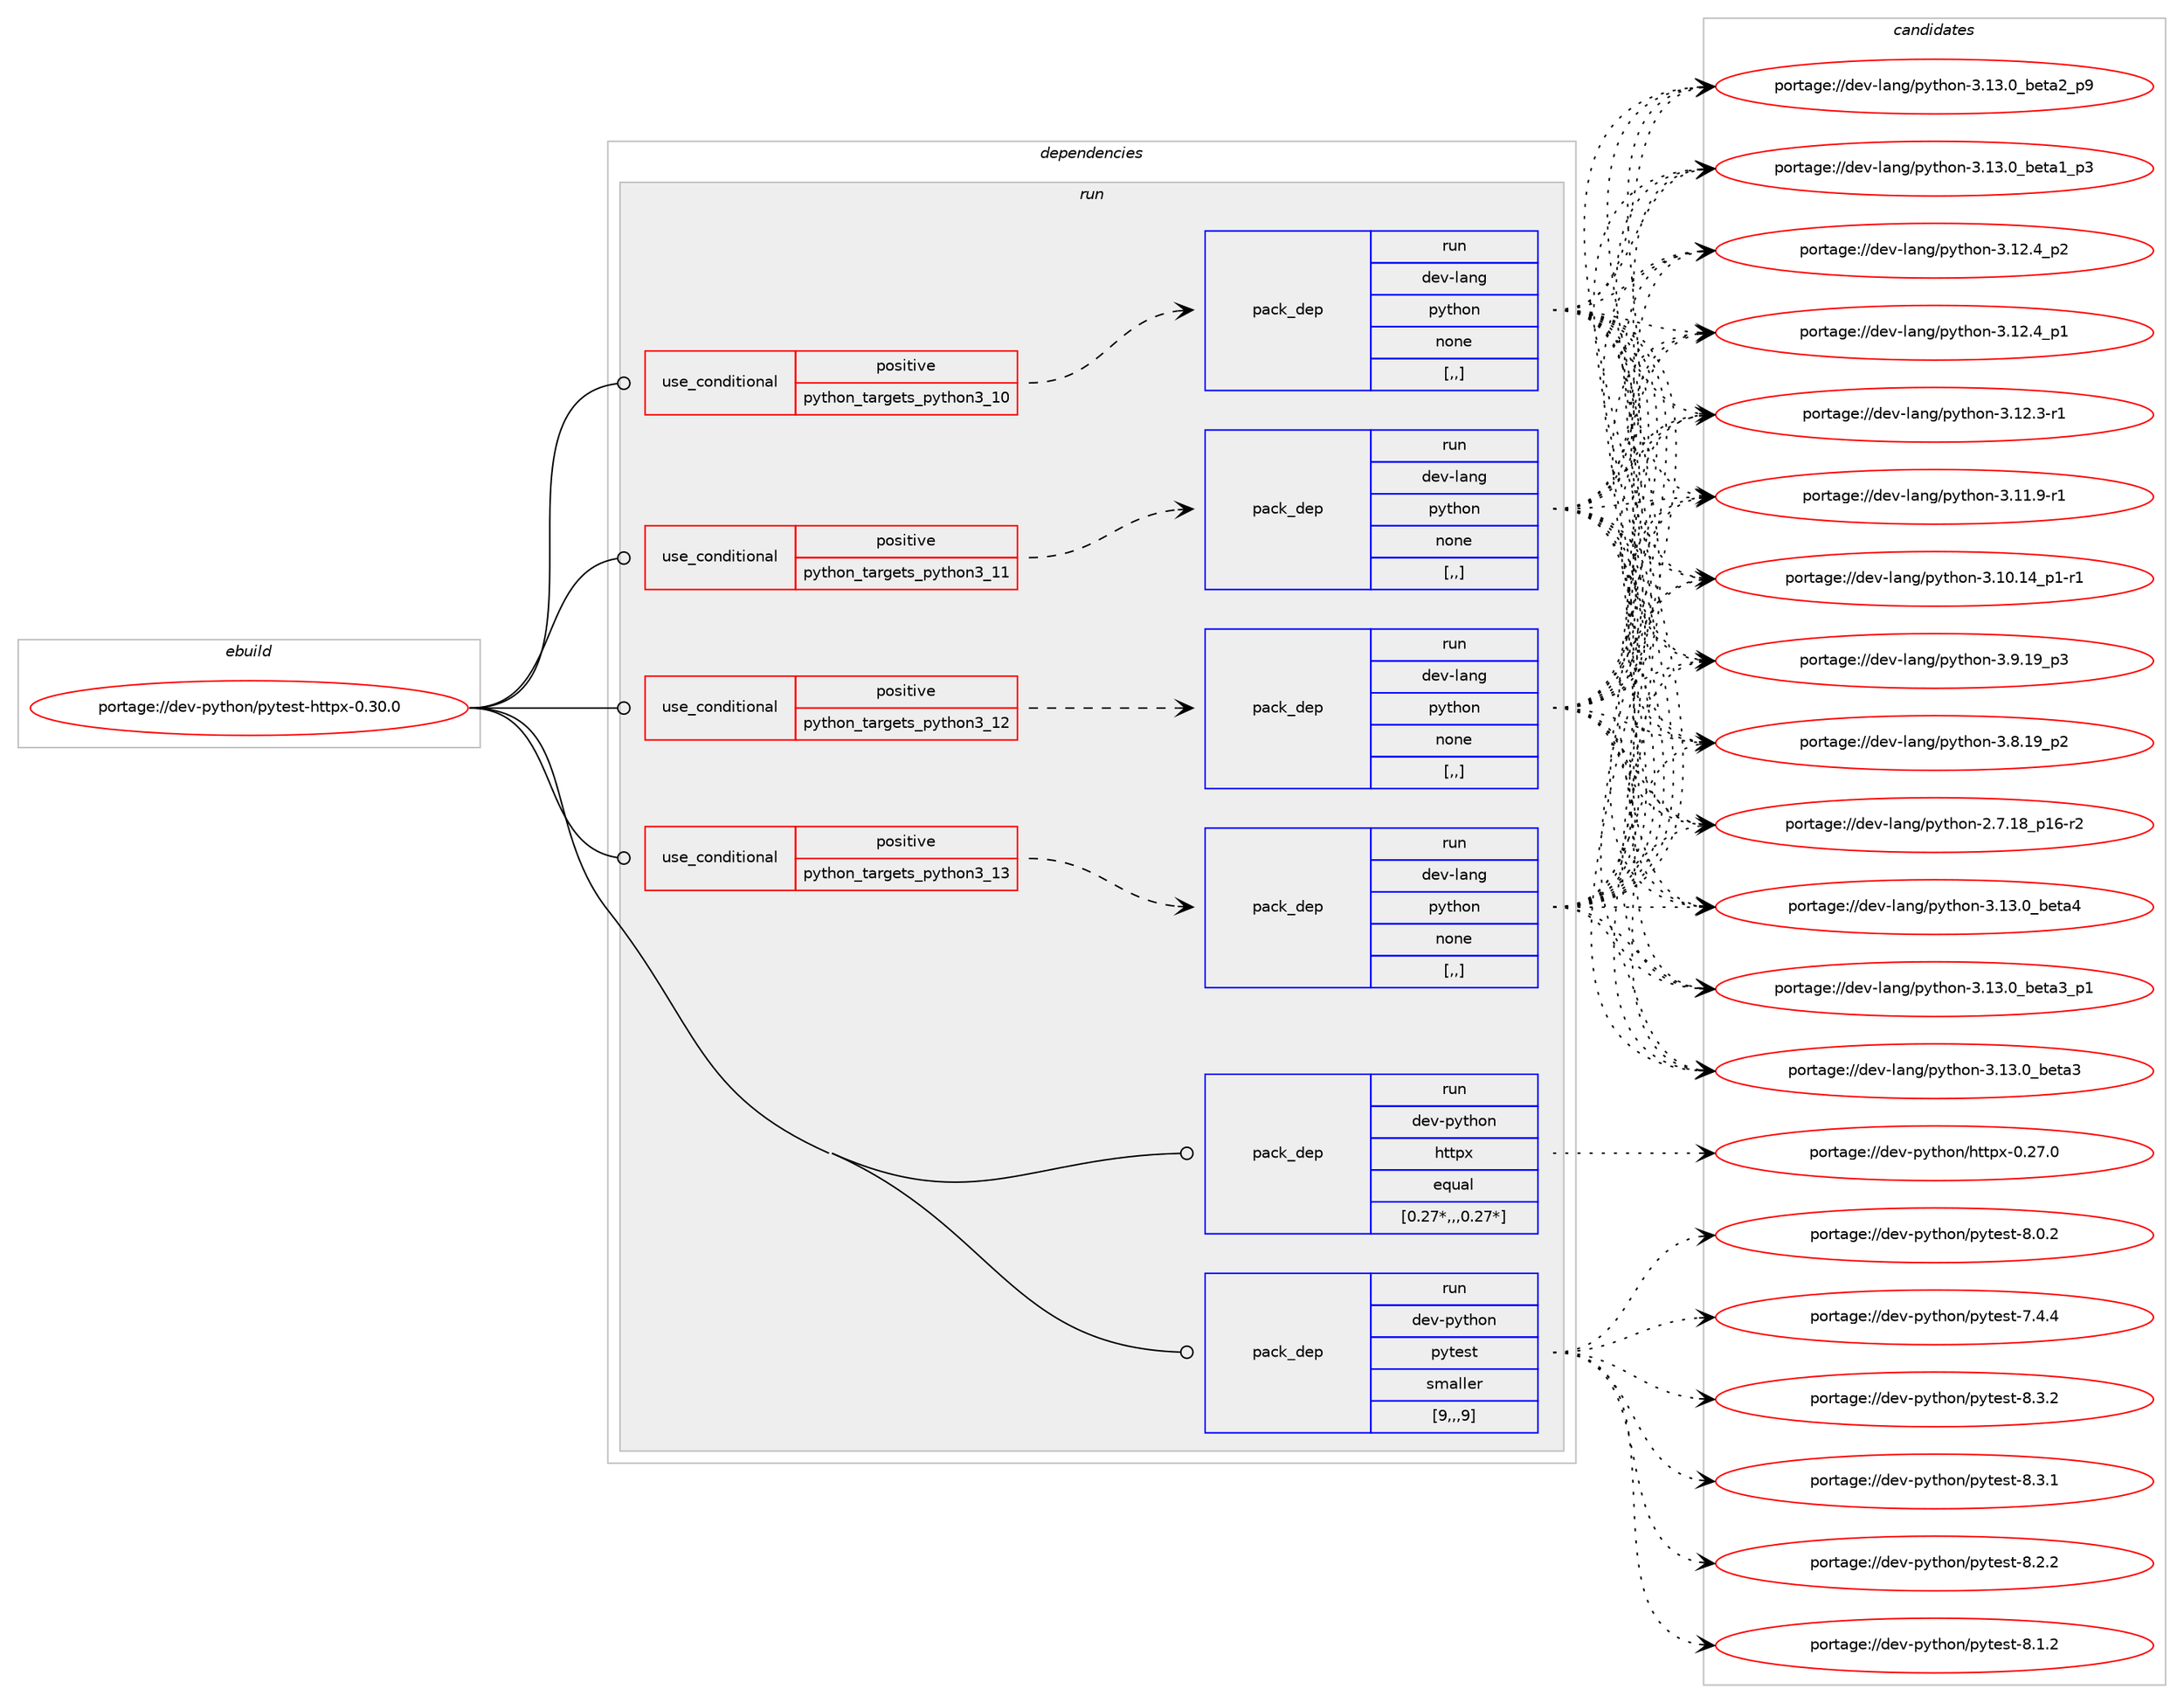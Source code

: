 digraph prolog {

# *************
# Graph options
# *************

newrank=true;
concentrate=true;
compound=true;
graph [rankdir=LR,fontname=Helvetica,fontsize=10,ranksep=1.5];#, ranksep=2.5, nodesep=0.2];
edge  [arrowhead=vee];
node  [fontname=Helvetica,fontsize=10];

# **********
# The ebuild
# **********

subgraph cluster_leftcol {
color=gray;
label=<<i>ebuild</i>>;
id [label="portage://dev-python/pytest-httpx-0.30.0", color=red, width=4, href="../dev-python/pytest-httpx-0.30.0.svg"];
}

# ****************
# The dependencies
# ****************

subgraph cluster_midcol {
color=gray;
label=<<i>dependencies</i>>;
subgraph cluster_compile {
fillcolor="#eeeeee";
style=filled;
label=<<i>compile</i>>;
}
subgraph cluster_compileandrun {
fillcolor="#eeeeee";
style=filled;
label=<<i>compile and run</i>>;
}
subgraph cluster_run {
fillcolor="#eeeeee";
style=filled;
label=<<i>run</i>>;
subgraph cond37996 {
dependency159387 [label=<<TABLE BORDER="0" CELLBORDER="1" CELLSPACING="0" CELLPADDING="4"><TR><TD ROWSPAN="3" CELLPADDING="10">use_conditional</TD></TR><TR><TD>positive</TD></TR><TR><TD>python_targets_python3_10</TD></TR></TABLE>>, shape=none, color=red];
subgraph pack120121 {
dependency159388 [label=<<TABLE BORDER="0" CELLBORDER="1" CELLSPACING="0" CELLPADDING="4" WIDTH="220"><TR><TD ROWSPAN="6" CELLPADDING="30">pack_dep</TD></TR><TR><TD WIDTH="110">run</TD></TR><TR><TD>dev-lang</TD></TR><TR><TD>python</TD></TR><TR><TD>none</TD></TR><TR><TD>[,,]</TD></TR></TABLE>>, shape=none, color=blue];
}
dependency159387:e -> dependency159388:w [weight=20,style="dashed",arrowhead="vee"];
}
id:e -> dependency159387:w [weight=20,style="solid",arrowhead="odot"];
subgraph cond37997 {
dependency159389 [label=<<TABLE BORDER="0" CELLBORDER="1" CELLSPACING="0" CELLPADDING="4"><TR><TD ROWSPAN="3" CELLPADDING="10">use_conditional</TD></TR><TR><TD>positive</TD></TR><TR><TD>python_targets_python3_11</TD></TR></TABLE>>, shape=none, color=red];
subgraph pack120122 {
dependency159390 [label=<<TABLE BORDER="0" CELLBORDER="1" CELLSPACING="0" CELLPADDING="4" WIDTH="220"><TR><TD ROWSPAN="6" CELLPADDING="30">pack_dep</TD></TR><TR><TD WIDTH="110">run</TD></TR><TR><TD>dev-lang</TD></TR><TR><TD>python</TD></TR><TR><TD>none</TD></TR><TR><TD>[,,]</TD></TR></TABLE>>, shape=none, color=blue];
}
dependency159389:e -> dependency159390:w [weight=20,style="dashed",arrowhead="vee"];
}
id:e -> dependency159389:w [weight=20,style="solid",arrowhead="odot"];
subgraph cond37998 {
dependency159391 [label=<<TABLE BORDER="0" CELLBORDER="1" CELLSPACING="0" CELLPADDING="4"><TR><TD ROWSPAN="3" CELLPADDING="10">use_conditional</TD></TR><TR><TD>positive</TD></TR><TR><TD>python_targets_python3_12</TD></TR></TABLE>>, shape=none, color=red];
subgraph pack120123 {
dependency159392 [label=<<TABLE BORDER="0" CELLBORDER="1" CELLSPACING="0" CELLPADDING="4" WIDTH="220"><TR><TD ROWSPAN="6" CELLPADDING="30">pack_dep</TD></TR><TR><TD WIDTH="110">run</TD></TR><TR><TD>dev-lang</TD></TR><TR><TD>python</TD></TR><TR><TD>none</TD></TR><TR><TD>[,,]</TD></TR></TABLE>>, shape=none, color=blue];
}
dependency159391:e -> dependency159392:w [weight=20,style="dashed",arrowhead="vee"];
}
id:e -> dependency159391:w [weight=20,style="solid",arrowhead="odot"];
subgraph cond37999 {
dependency159393 [label=<<TABLE BORDER="0" CELLBORDER="1" CELLSPACING="0" CELLPADDING="4"><TR><TD ROWSPAN="3" CELLPADDING="10">use_conditional</TD></TR><TR><TD>positive</TD></TR><TR><TD>python_targets_python3_13</TD></TR></TABLE>>, shape=none, color=red];
subgraph pack120124 {
dependency159394 [label=<<TABLE BORDER="0" CELLBORDER="1" CELLSPACING="0" CELLPADDING="4" WIDTH="220"><TR><TD ROWSPAN="6" CELLPADDING="30">pack_dep</TD></TR><TR><TD WIDTH="110">run</TD></TR><TR><TD>dev-lang</TD></TR><TR><TD>python</TD></TR><TR><TD>none</TD></TR><TR><TD>[,,]</TD></TR></TABLE>>, shape=none, color=blue];
}
dependency159393:e -> dependency159394:w [weight=20,style="dashed",arrowhead="vee"];
}
id:e -> dependency159393:w [weight=20,style="solid",arrowhead="odot"];
subgraph pack120125 {
dependency159395 [label=<<TABLE BORDER="0" CELLBORDER="1" CELLSPACING="0" CELLPADDING="4" WIDTH="220"><TR><TD ROWSPAN="6" CELLPADDING="30">pack_dep</TD></TR><TR><TD WIDTH="110">run</TD></TR><TR><TD>dev-python</TD></TR><TR><TD>httpx</TD></TR><TR><TD>equal</TD></TR><TR><TD>[0.27*,,,0.27*]</TD></TR></TABLE>>, shape=none, color=blue];
}
id:e -> dependency159395:w [weight=20,style="solid",arrowhead="odot"];
subgraph pack120126 {
dependency159396 [label=<<TABLE BORDER="0" CELLBORDER="1" CELLSPACING="0" CELLPADDING="4" WIDTH="220"><TR><TD ROWSPAN="6" CELLPADDING="30">pack_dep</TD></TR><TR><TD WIDTH="110">run</TD></TR><TR><TD>dev-python</TD></TR><TR><TD>pytest</TD></TR><TR><TD>smaller</TD></TR><TR><TD>[9,,,9]</TD></TR></TABLE>>, shape=none, color=blue];
}
id:e -> dependency159396:w [weight=20,style="solid",arrowhead="odot"];
}
}

# **************
# The candidates
# **************

subgraph cluster_choices {
rank=same;
color=gray;
label=<<i>candidates</i>>;

subgraph choice120121 {
color=black;
nodesep=1;
choice1001011184510897110103471121211161041111104551464951464895981011169752 [label="portage://dev-lang/python-3.13.0_beta4", color=red, width=4,href="../dev-lang/python-3.13.0_beta4.svg"];
choice10010111845108971101034711212111610411111045514649514648959810111697519511249 [label="portage://dev-lang/python-3.13.0_beta3_p1", color=red, width=4,href="../dev-lang/python-3.13.0_beta3_p1.svg"];
choice1001011184510897110103471121211161041111104551464951464895981011169751 [label="portage://dev-lang/python-3.13.0_beta3", color=red, width=4,href="../dev-lang/python-3.13.0_beta3.svg"];
choice10010111845108971101034711212111610411111045514649514648959810111697509511257 [label="portage://dev-lang/python-3.13.0_beta2_p9", color=red, width=4,href="../dev-lang/python-3.13.0_beta2_p9.svg"];
choice10010111845108971101034711212111610411111045514649514648959810111697499511251 [label="portage://dev-lang/python-3.13.0_beta1_p3", color=red, width=4,href="../dev-lang/python-3.13.0_beta1_p3.svg"];
choice100101118451089711010347112121116104111110455146495046529511250 [label="portage://dev-lang/python-3.12.4_p2", color=red, width=4,href="../dev-lang/python-3.12.4_p2.svg"];
choice100101118451089711010347112121116104111110455146495046529511249 [label="portage://dev-lang/python-3.12.4_p1", color=red, width=4,href="../dev-lang/python-3.12.4_p1.svg"];
choice100101118451089711010347112121116104111110455146495046514511449 [label="portage://dev-lang/python-3.12.3-r1", color=red, width=4,href="../dev-lang/python-3.12.3-r1.svg"];
choice100101118451089711010347112121116104111110455146494946574511449 [label="portage://dev-lang/python-3.11.9-r1", color=red, width=4,href="../dev-lang/python-3.11.9-r1.svg"];
choice100101118451089711010347112121116104111110455146494846495295112494511449 [label="portage://dev-lang/python-3.10.14_p1-r1", color=red, width=4,href="../dev-lang/python-3.10.14_p1-r1.svg"];
choice100101118451089711010347112121116104111110455146574649579511251 [label="portage://dev-lang/python-3.9.19_p3", color=red, width=4,href="../dev-lang/python-3.9.19_p3.svg"];
choice100101118451089711010347112121116104111110455146564649579511250 [label="portage://dev-lang/python-3.8.19_p2", color=red, width=4,href="../dev-lang/python-3.8.19_p2.svg"];
choice100101118451089711010347112121116104111110455046554649569511249544511450 [label="portage://dev-lang/python-2.7.18_p16-r2", color=red, width=4,href="../dev-lang/python-2.7.18_p16-r2.svg"];
dependency159388:e -> choice1001011184510897110103471121211161041111104551464951464895981011169752:w [style=dotted,weight="100"];
dependency159388:e -> choice10010111845108971101034711212111610411111045514649514648959810111697519511249:w [style=dotted,weight="100"];
dependency159388:e -> choice1001011184510897110103471121211161041111104551464951464895981011169751:w [style=dotted,weight="100"];
dependency159388:e -> choice10010111845108971101034711212111610411111045514649514648959810111697509511257:w [style=dotted,weight="100"];
dependency159388:e -> choice10010111845108971101034711212111610411111045514649514648959810111697499511251:w [style=dotted,weight="100"];
dependency159388:e -> choice100101118451089711010347112121116104111110455146495046529511250:w [style=dotted,weight="100"];
dependency159388:e -> choice100101118451089711010347112121116104111110455146495046529511249:w [style=dotted,weight="100"];
dependency159388:e -> choice100101118451089711010347112121116104111110455146495046514511449:w [style=dotted,weight="100"];
dependency159388:e -> choice100101118451089711010347112121116104111110455146494946574511449:w [style=dotted,weight="100"];
dependency159388:e -> choice100101118451089711010347112121116104111110455146494846495295112494511449:w [style=dotted,weight="100"];
dependency159388:e -> choice100101118451089711010347112121116104111110455146574649579511251:w [style=dotted,weight="100"];
dependency159388:e -> choice100101118451089711010347112121116104111110455146564649579511250:w [style=dotted,weight="100"];
dependency159388:e -> choice100101118451089711010347112121116104111110455046554649569511249544511450:w [style=dotted,weight="100"];
}
subgraph choice120122 {
color=black;
nodesep=1;
choice1001011184510897110103471121211161041111104551464951464895981011169752 [label="portage://dev-lang/python-3.13.0_beta4", color=red, width=4,href="../dev-lang/python-3.13.0_beta4.svg"];
choice10010111845108971101034711212111610411111045514649514648959810111697519511249 [label="portage://dev-lang/python-3.13.0_beta3_p1", color=red, width=4,href="../dev-lang/python-3.13.0_beta3_p1.svg"];
choice1001011184510897110103471121211161041111104551464951464895981011169751 [label="portage://dev-lang/python-3.13.0_beta3", color=red, width=4,href="../dev-lang/python-3.13.0_beta3.svg"];
choice10010111845108971101034711212111610411111045514649514648959810111697509511257 [label="portage://dev-lang/python-3.13.0_beta2_p9", color=red, width=4,href="../dev-lang/python-3.13.0_beta2_p9.svg"];
choice10010111845108971101034711212111610411111045514649514648959810111697499511251 [label="portage://dev-lang/python-3.13.0_beta1_p3", color=red, width=4,href="../dev-lang/python-3.13.0_beta1_p3.svg"];
choice100101118451089711010347112121116104111110455146495046529511250 [label="portage://dev-lang/python-3.12.4_p2", color=red, width=4,href="../dev-lang/python-3.12.4_p2.svg"];
choice100101118451089711010347112121116104111110455146495046529511249 [label="portage://dev-lang/python-3.12.4_p1", color=red, width=4,href="../dev-lang/python-3.12.4_p1.svg"];
choice100101118451089711010347112121116104111110455146495046514511449 [label="portage://dev-lang/python-3.12.3-r1", color=red, width=4,href="../dev-lang/python-3.12.3-r1.svg"];
choice100101118451089711010347112121116104111110455146494946574511449 [label="portage://dev-lang/python-3.11.9-r1", color=red, width=4,href="../dev-lang/python-3.11.9-r1.svg"];
choice100101118451089711010347112121116104111110455146494846495295112494511449 [label="portage://dev-lang/python-3.10.14_p1-r1", color=red, width=4,href="../dev-lang/python-3.10.14_p1-r1.svg"];
choice100101118451089711010347112121116104111110455146574649579511251 [label="portage://dev-lang/python-3.9.19_p3", color=red, width=4,href="../dev-lang/python-3.9.19_p3.svg"];
choice100101118451089711010347112121116104111110455146564649579511250 [label="portage://dev-lang/python-3.8.19_p2", color=red, width=4,href="../dev-lang/python-3.8.19_p2.svg"];
choice100101118451089711010347112121116104111110455046554649569511249544511450 [label="portage://dev-lang/python-2.7.18_p16-r2", color=red, width=4,href="../dev-lang/python-2.7.18_p16-r2.svg"];
dependency159390:e -> choice1001011184510897110103471121211161041111104551464951464895981011169752:w [style=dotted,weight="100"];
dependency159390:e -> choice10010111845108971101034711212111610411111045514649514648959810111697519511249:w [style=dotted,weight="100"];
dependency159390:e -> choice1001011184510897110103471121211161041111104551464951464895981011169751:w [style=dotted,weight="100"];
dependency159390:e -> choice10010111845108971101034711212111610411111045514649514648959810111697509511257:w [style=dotted,weight="100"];
dependency159390:e -> choice10010111845108971101034711212111610411111045514649514648959810111697499511251:w [style=dotted,weight="100"];
dependency159390:e -> choice100101118451089711010347112121116104111110455146495046529511250:w [style=dotted,weight="100"];
dependency159390:e -> choice100101118451089711010347112121116104111110455146495046529511249:w [style=dotted,weight="100"];
dependency159390:e -> choice100101118451089711010347112121116104111110455146495046514511449:w [style=dotted,weight="100"];
dependency159390:e -> choice100101118451089711010347112121116104111110455146494946574511449:w [style=dotted,weight="100"];
dependency159390:e -> choice100101118451089711010347112121116104111110455146494846495295112494511449:w [style=dotted,weight="100"];
dependency159390:e -> choice100101118451089711010347112121116104111110455146574649579511251:w [style=dotted,weight="100"];
dependency159390:e -> choice100101118451089711010347112121116104111110455146564649579511250:w [style=dotted,weight="100"];
dependency159390:e -> choice100101118451089711010347112121116104111110455046554649569511249544511450:w [style=dotted,weight="100"];
}
subgraph choice120123 {
color=black;
nodesep=1;
choice1001011184510897110103471121211161041111104551464951464895981011169752 [label="portage://dev-lang/python-3.13.0_beta4", color=red, width=4,href="../dev-lang/python-3.13.0_beta4.svg"];
choice10010111845108971101034711212111610411111045514649514648959810111697519511249 [label="portage://dev-lang/python-3.13.0_beta3_p1", color=red, width=4,href="../dev-lang/python-3.13.0_beta3_p1.svg"];
choice1001011184510897110103471121211161041111104551464951464895981011169751 [label="portage://dev-lang/python-3.13.0_beta3", color=red, width=4,href="../dev-lang/python-3.13.0_beta3.svg"];
choice10010111845108971101034711212111610411111045514649514648959810111697509511257 [label="portage://dev-lang/python-3.13.0_beta2_p9", color=red, width=4,href="../dev-lang/python-3.13.0_beta2_p9.svg"];
choice10010111845108971101034711212111610411111045514649514648959810111697499511251 [label="portage://dev-lang/python-3.13.0_beta1_p3", color=red, width=4,href="../dev-lang/python-3.13.0_beta1_p3.svg"];
choice100101118451089711010347112121116104111110455146495046529511250 [label="portage://dev-lang/python-3.12.4_p2", color=red, width=4,href="../dev-lang/python-3.12.4_p2.svg"];
choice100101118451089711010347112121116104111110455146495046529511249 [label="portage://dev-lang/python-3.12.4_p1", color=red, width=4,href="../dev-lang/python-3.12.4_p1.svg"];
choice100101118451089711010347112121116104111110455146495046514511449 [label="portage://dev-lang/python-3.12.3-r1", color=red, width=4,href="../dev-lang/python-3.12.3-r1.svg"];
choice100101118451089711010347112121116104111110455146494946574511449 [label="portage://dev-lang/python-3.11.9-r1", color=red, width=4,href="../dev-lang/python-3.11.9-r1.svg"];
choice100101118451089711010347112121116104111110455146494846495295112494511449 [label="portage://dev-lang/python-3.10.14_p1-r1", color=red, width=4,href="../dev-lang/python-3.10.14_p1-r1.svg"];
choice100101118451089711010347112121116104111110455146574649579511251 [label="portage://dev-lang/python-3.9.19_p3", color=red, width=4,href="../dev-lang/python-3.9.19_p3.svg"];
choice100101118451089711010347112121116104111110455146564649579511250 [label="portage://dev-lang/python-3.8.19_p2", color=red, width=4,href="../dev-lang/python-3.8.19_p2.svg"];
choice100101118451089711010347112121116104111110455046554649569511249544511450 [label="portage://dev-lang/python-2.7.18_p16-r2", color=red, width=4,href="../dev-lang/python-2.7.18_p16-r2.svg"];
dependency159392:e -> choice1001011184510897110103471121211161041111104551464951464895981011169752:w [style=dotted,weight="100"];
dependency159392:e -> choice10010111845108971101034711212111610411111045514649514648959810111697519511249:w [style=dotted,weight="100"];
dependency159392:e -> choice1001011184510897110103471121211161041111104551464951464895981011169751:w [style=dotted,weight="100"];
dependency159392:e -> choice10010111845108971101034711212111610411111045514649514648959810111697509511257:w [style=dotted,weight="100"];
dependency159392:e -> choice10010111845108971101034711212111610411111045514649514648959810111697499511251:w [style=dotted,weight="100"];
dependency159392:e -> choice100101118451089711010347112121116104111110455146495046529511250:w [style=dotted,weight="100"];
dependency159392:e -> choice100101118451089711010347112121116104111110455146495046529511249:w [style=dotted,weight="100"];
dependency159392:e -> choice100101118451089711010347112121116104111110455146495046514511449:w [style=dotted,weight="100"];
dependency159392:e -> choice100101118451089711010347112121116104111110455146494946574511449:w [style=dotted,weight="100"];
dependency159392:e -> choice100101118451089711010347112121116104111110455146494846495295112494511449:w [style=dotted,weight="100"];
dependency159392:e -> choice100101118451089711010347112121116104111110455146574649579511251:w [style=dotted,weight="100"];
dependency159392:e -> choice100101118451089711010347112121116104111110455146564649579511250:w [style=dotted,weight="100"];
dependency159392:e -> choice100101118451089711010347112121116104111110455046554649569511249544511450:w [style=dotted,weight="100"];
}
subgraph choice120124 {
color=black;
nodesep=1;
choice1001011184510897110103471121211161041111104551464951464895981011169752 [label="portage://dev-lang/python-3.13.0_beta4", color=red, width=4,href="../dev-lang/python-3.13.0_beta4.svg"];
choice10010111845108971101034711212111610411111045514649514648959810111697519511249 [label="portage://dev-lang/python-3.13.0_beta3_p1", color=red, width=4,href="../dev-lang/python-3.13.0_beta3_p1.svg"];
choice1001011184510897110103471121211161041111104551464951464895981011169751 [label="portage://dev-lang/python-3.13.0_beta3", color=red, width=4,href="../dev-lang/python-3.13.0_beta3.svg"];
choice10010111845108971101034711212111610411111045514649514648959810111697509511257 [label="portage://dev-lang/python-3.13.0_beta2_p9", color=red, width=4,href="../dev-lang/python-3.13.0_beta2_p9.svg"];
choice10010111845108971101034711212111610411111045514649514648959810111697499511251 [label="portage://dev-lang/python-3.13.0_beta1_p3", color=red, width=4,href="../dev-lang/python-3.13.0_beta1_p3.svg"];
choice100101118451089711010347112121116104111110455146495046529511250 [label="portage://dev-lang/python-3.12.4_p2", color=red, width=4,href="../dev-lang/python-3.12.4_p2.svg"];
choice100101118451089711010347112121116104111110455146495046529511249 [label="portage://dev-lang/python-3.12.4_p1", color=red, width=4,href="../dev-lang/python-3.12.4_p1.svg"];
choice100101118451089711010347112121116104111110455146495046514511449 [label="portage://dev-lang/python-3.12.3-r1", color=red, width=4,href="../dev-lang/python-3.12.3-r1.svg"];
choice100101118451089711010347112121116104111110455146494946574511449 [label="portage://dev-lang/python-3.11.9-r1", color=red, width=4,href="../dev-lang/python-3.11.9-r1.svg"];
choice100101118451089711010347112121116104111110455146494846495295112494511449 [label="portage://dev-lang/python-3.10.14_p1-r1", color=red, width=4,href="../dev-lang/python-3.10.14_p1-r1.svg"];
choice100101118451089711010347112121116104111110455146574649579511251 [label="portage://dev-lang/python-3.9.19_p3", color=red, width=4,href="../dev-lang/python-3.9.19_p3.svg"];
choice100101118451089711010347112121116104111110455146564649579511250 [label="portage://dev-lang/python-3.8.19_p2", color=red, width=4,href="../dev-lang/python-3.8.19_p2.svg"];
choice100101118451089711010347112121116104111110455046554649569511249544511450 [label="portage://dev-lang/python-2.7.18_p16-r2", color=red, width=4,href="../dev-lang/python-2.7.18_p16-r2.svg"];
dependency159394:e -> choice1001011184510897110103471121211161041111104551464951464895981011169752:w [style=dotted,weight="100"];
dependency159394:e -> choice10010111845108971101034711212111610411111045514649514648959810111697519511249:w [style=dotted,weight="100"];
dependency159394:e -> choice1001011184510897110103471121211161041111104551464951464895981011169751:w [style=dotted,weight="100"];
dependency159394:e -> choice10010111845108971101034711212111610411111045514649514648959810111697509511257:w [style=dotted,weight="100"];
dependency159394:e -> choice10010111845108971101034711212111610411111045514649514648959810111697499511251:w [style=dotted,weight="100"];
dependency159394:e -> choice100101118451089711010347112121116104111110455146495046529511250:w [style=dotted,weight="100"];
dependency159394:e -> choice100101118451089711010347112121116104111110455146495046529511249:w [style=dotted,weight="100"];
dependency159394:e -> choice100101118451089711010347112121116104111110455146495046514511449:w [style=dotted,weight="100"];
dependency159394:e -> choice100101118451089711010347112121116104111110455146494946574511449:w [style=dotted,weight="100"];
dependency159394:e -> choice100101118451089711010347112121116104111110455146494846495295112494511449:w [style=dotted,weight="100"];
dependency159394:e -> choice100101118451089711010347112121116104111110455146574649579511251:w [style=dotted,weight="100"];
dependency159394:e -> choice100101118451089711010347112121116104111110455146564649579511250:w [style=dotted,weight="100"];
dependency159394:e -> choice100101118451089711010347112121116104111110455046554649569511249544511450:w [style=dotted,weight="100"];
}
subgraph choice120125 {
color=black;
nodesep=1;
choice100101118451121211161041111104710411611611212045484650554648 [label="portage://dev-python/httpx-0.27.0", color=red, width=4,href="../dev-python/httpx-0.27.0.svg"];
dependency159395:e -> choice100101118451121211161041111104710411611611212045484650554648:w [style=dotted,weight="100"];
}
subgraph choice120126 {
color=black;
nodesep=1;
choice1001011184511212111610411111047112121116101115116455646514650 [label="portage://dev-python/pytest-8.3.2", color=red, width=4,href="../dev-python/pytest-8.3.2.svg"];
choice1001011184511212111610411111047112121116101115116455646514649 [label="portage://dev-python/pytest-8.3.1", color=red, width=4,href="../dev-python/pytest-8.3.1.svg"];
choice1001011184511212111610411111047112121116101115116455646504650 [label="portage://dev-python/pytest-8.2.2", color=red, width=4,href="../dev-python/pytest-8.2.2.svg"];
choice1001011184511212111610411111047112121116101115116455646494650 [label="portage://dev-python/pytest-8.1.2", color=red, width=4,href="../dev-python/pytest-8.1.2.svg"];
choice1001011184511212111610411111047112121116101115116455646484650 [label="portage://dev-python/pytest-8.0.2", color=red, width=4,href="../dev-python/pytest-8.0.2.svg"];
choice1001011184511212111610411111047112121116101115116455546524652 [label="portage://dev-python/pytest-7.4.4", color=red, width=4,href="../dev-python/pytest-7.4.4.svg"];
dependency159396:e -> choice1001011184511212111610411111047112121116101115116455646514650:w [style=dotted,weight="100"];
dependency159396:e -> choice1001011184511212111610411111047112121116101115116455646514649:w [style=dotted,weight="100"];
dependency159396:e -> choice1001011184511212111610411111047112121116101115116455646504650:w [style=dotted,weight="100"];
dependency159396:e -> choice1001011184511212111610411111047112121116101115116455646494650:w [style=dotted,weight="100"];
dependency159396:e -> choice1001011184511212111610411111047112121116101115116455646484650:w [style=dotted,weight="100"];
dependency159396:e -> choice1001011184511212111610411111047112121116101115116455546524652:w [style=dotted,weight="100"];
}
}

}
